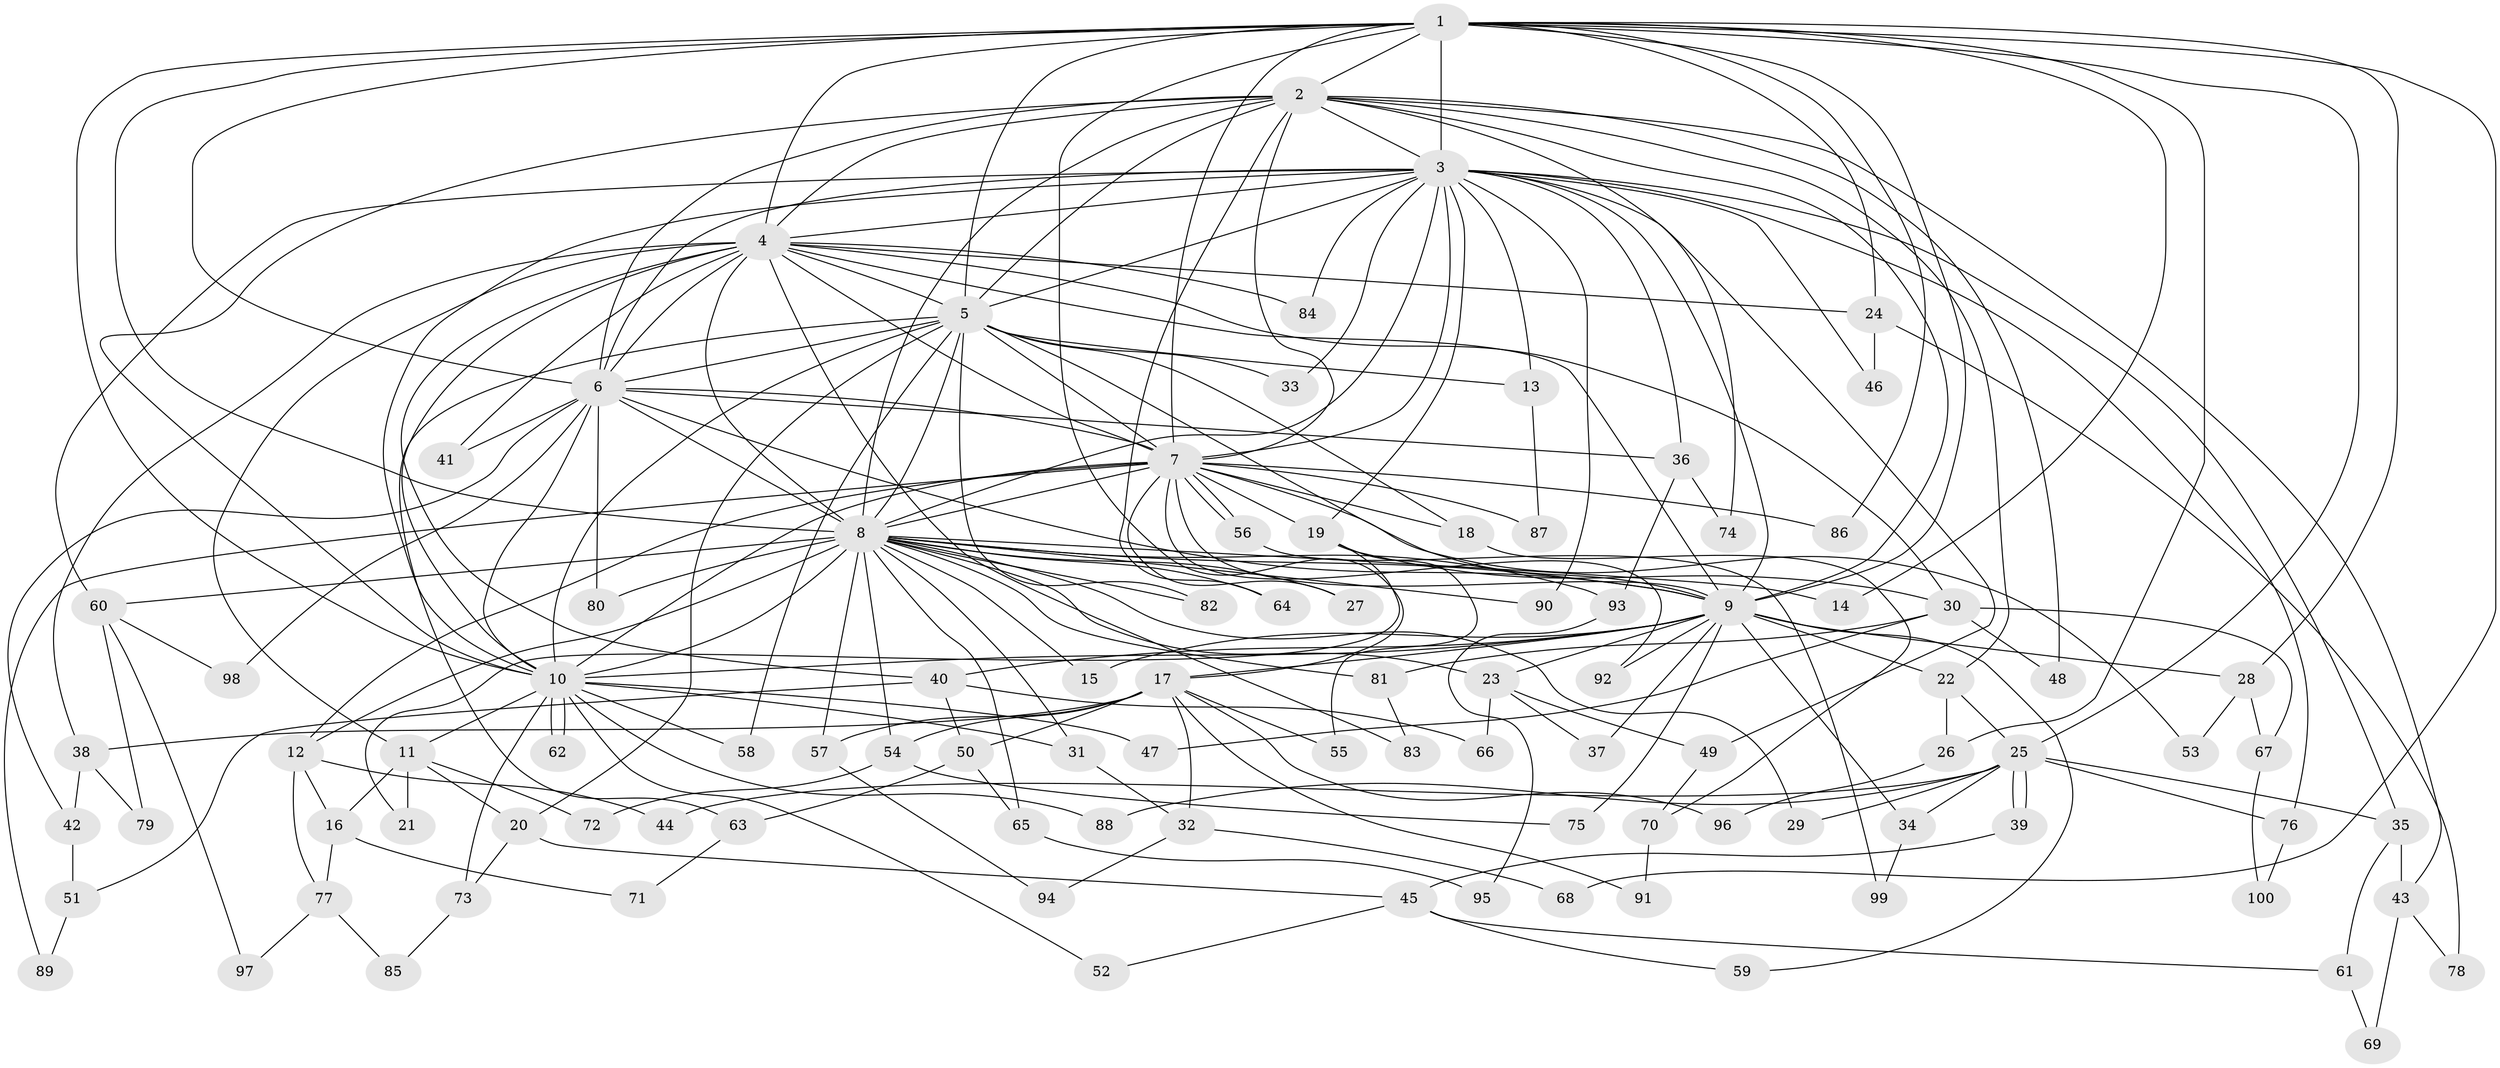 // Generated by graph-tools (version 1.1) at 2025/38/02/21/25 10:38:52]
// undirected, 100 vertices, 225 edges
graph export_dot {
graph [start="1"]
  node [color=gray90,style=filled];
  1;
  2;
  3;
  4;
  5;
  6;
  7;
  8;
  9;
  10;
  11;
  12;
  13;
  14;
  15;
  16;
  17;
  18;
  19;
  20;
  21;
  22;
  23;
  24;
  25;
  26;
  27;
  28;
  29;
  30;
  31;
  32;
  33;
  34;
  35;
  36;
  37;
  38;
  39;
  40;
  41;
  42;
  43;
  44;
  45;
  46;
  47;
  48;
  49;
  50;
  51;
  52;
  53;
  54;
  55;
  56;
  57;
  58;
  59;
  60;
  61;
  62;
  63;
  64;
  65;
  66;
  67;
  68;
  69;
  70;
  71;
  72;
  73;
  74;
  75;
  76;
  77;
  78;
  79;
  80;
  81;
  82;
  83;
  84;
  85;
  86;
  87;
  88;
  89;
  90;
  91;
  92;
  93;
  94;
  95;
  96;
  97;
  98;
  99;
  100;
  1 -- 2;
  1 -- 3;
  1 -- 4;
  1 -- 5;
  1 -- 6;
  1 -- 7;
  1 -- 8;
  1 -- 9;
  1 -- 10;
  1 -- 14;
  1 -- 17;
  1 -- 24;
  1 -- 25;
  1 -- 26;
  1 -- 28;
  1 -- 68;
  1 -- 86;
  2 -- 3;
  2 -- 4;
  2 -- 5;
  2 -- 6;
  2 -- 7;
  2 -- 8;
  2 -- 9;
  2 -- 10;
  2 -- 22;
  2 -- 43;
  2 -- 48;
  2 -- 64;
  2 -- 74;
  3 -- 4;
  3 -- 5;
  3 -- 6;
  3 -- 7;
  3 -- 8;
  3 -- 9;
  3 -- 10;
  3 -- 13;
  3 -- 19;
  3 -- 33;
  3 -- 35;
  3 -- 36;
  3 -- 46;
  3 -- 49;
  3 -- 60;
  3 -- 76;
  3 -- 84;
  3 -- 90;
  4 -- 5;
  4 -- 6;
  4 -- 7;
  4 -- 8;
  4 -- 9;
  4 -- 10;
  4 -- 11;
  4 -- 24;
  4 -- 30;
  4 -- 38;
  4 -- 40;
  4 -- 41;
  4 -- 83;
  4 -- 84;
  5 -- 6;
  5 -- 7;
  5 -- 8;
  5 -- 9;
  5 -- 10;
  5 -- 13;
  5 -- 18;
  5 -- 20;
  5 -- 33;
  5 -- 58;
  5 -- 63;
  5 -- 82;
  6 -- 7;
  6 -- 8;
  6 -- 9;
  6 -- 10;
  6 -- 36;
  6 -- 41;
  6 -- 42;
  6 -- 80;
  6 -- 98;
  7 -- 8;
  7 -- 9;
  7 -- 10;
  7 -- 12;
  7 -- 18;
  7 -- 19;
  7 -- 27;
  7 -- 53;
  7 -- 56;
  7 -- 56;
  7 -- 86;
  7 -- 87;
  7 -- 89;
  7 -- 92;
  8 -- 9;
  8 -- 10;
  8 -- 12;
  8 -- 14;
  8 -- 15;
  8 -- 23;
  8 -- 27;
  8 -- 29;
  8 -- 31;
  8 -- 54;
  8 -- 57;
  8 -- 60;
  8 -- 64;
  8 -- 65;
  8 -- 80;
  8 -- 81;
  8 -- 82;
  8 -- 90;
  8 -- 93;
  9 -- 10;
  9 -- 15;
  9 -- 17;
  9 -- 22;
  9 -- 23;
  9 -- 28;
  9 -- 34;
  9 -- 37;
  9 -- 40;
  9 -- 59;
  9 -- 75;
  9 -- 92;
  10 -- 11;
  10 -- 31;
  10 -- 47;
  10 -- 52;
  10 -- 58;
  10 -- 62;
  10 -- 62;
  10 -- 73;
  10 -- 88;
  11 -- 16;
  11 -- 20;
  11 -- 21;
  11 -- 72;
  12 -- 16;
  12 -- 44;
  12 -- 77;
  13 -- 87;
  16 -- 71;
  16 -- 77;
  17 -- 32;
  17 -- 38;
  17 -- 50;
  17 -- 54;
  17 -- 55;
  17 -- 57;
  17 -- 91;
  17 -- 96;
  18 -- 70;
  19 -- 21;
  19 -- 30;
  19 -- 55;
  20 -- 45;
  20 -- 73;
  22 -- 25;
  22 -- 26;
  23 -- 37;
  23 -- 49;
  23 -- 66;
  24 -- 46;
  24 -- 78;
  25 -- 29;
  25 -- 34;
  25 -- 35;
  25 -- 39;
  25 -- 39;
  25 -- 44;
  25 -- 76;
  25 -- 88;
  26 -- 96;
  28 -- 53;
  28 -- 67;
  30 -- 47;
  30 -- 48;
  30 -- 67;
  30 -- 81;
  31 -- 32;
  32 -- 68;
  32 -- 94;
  34 -- 99;
  35 -- 43;
  35 -- 61;
  36 -- 74;
  36 -- 93;
  38 -- 42;
  38 -- 79;
  39 -- 45;
  40 -- 50;
  40 -- 51;
  40 -- 66;
  42 -- 51;
  43 -- 69;
  43 -- 78;
  45 -- 52;
  45 -- 59;
  45 -- 61;
  49 -- 70;
  50 -- 63;
  50 -- 65;
  51 -- 89;
  54 -- 72;
  54 -- 75;
  56 -- 99;
  57 -- 94;
  60 -- 79;
  60 -- 97;
  60 -- 98;
  61 -- 69;
  63 -- 71;
  65 -- 95;
  67 -- 100;
  70 -- 91;
  73 -- 85;
  76 -- 100;
  77 -- 85;
  77 -- 97;
  81 -- 83;
  93 -- 95;
}
